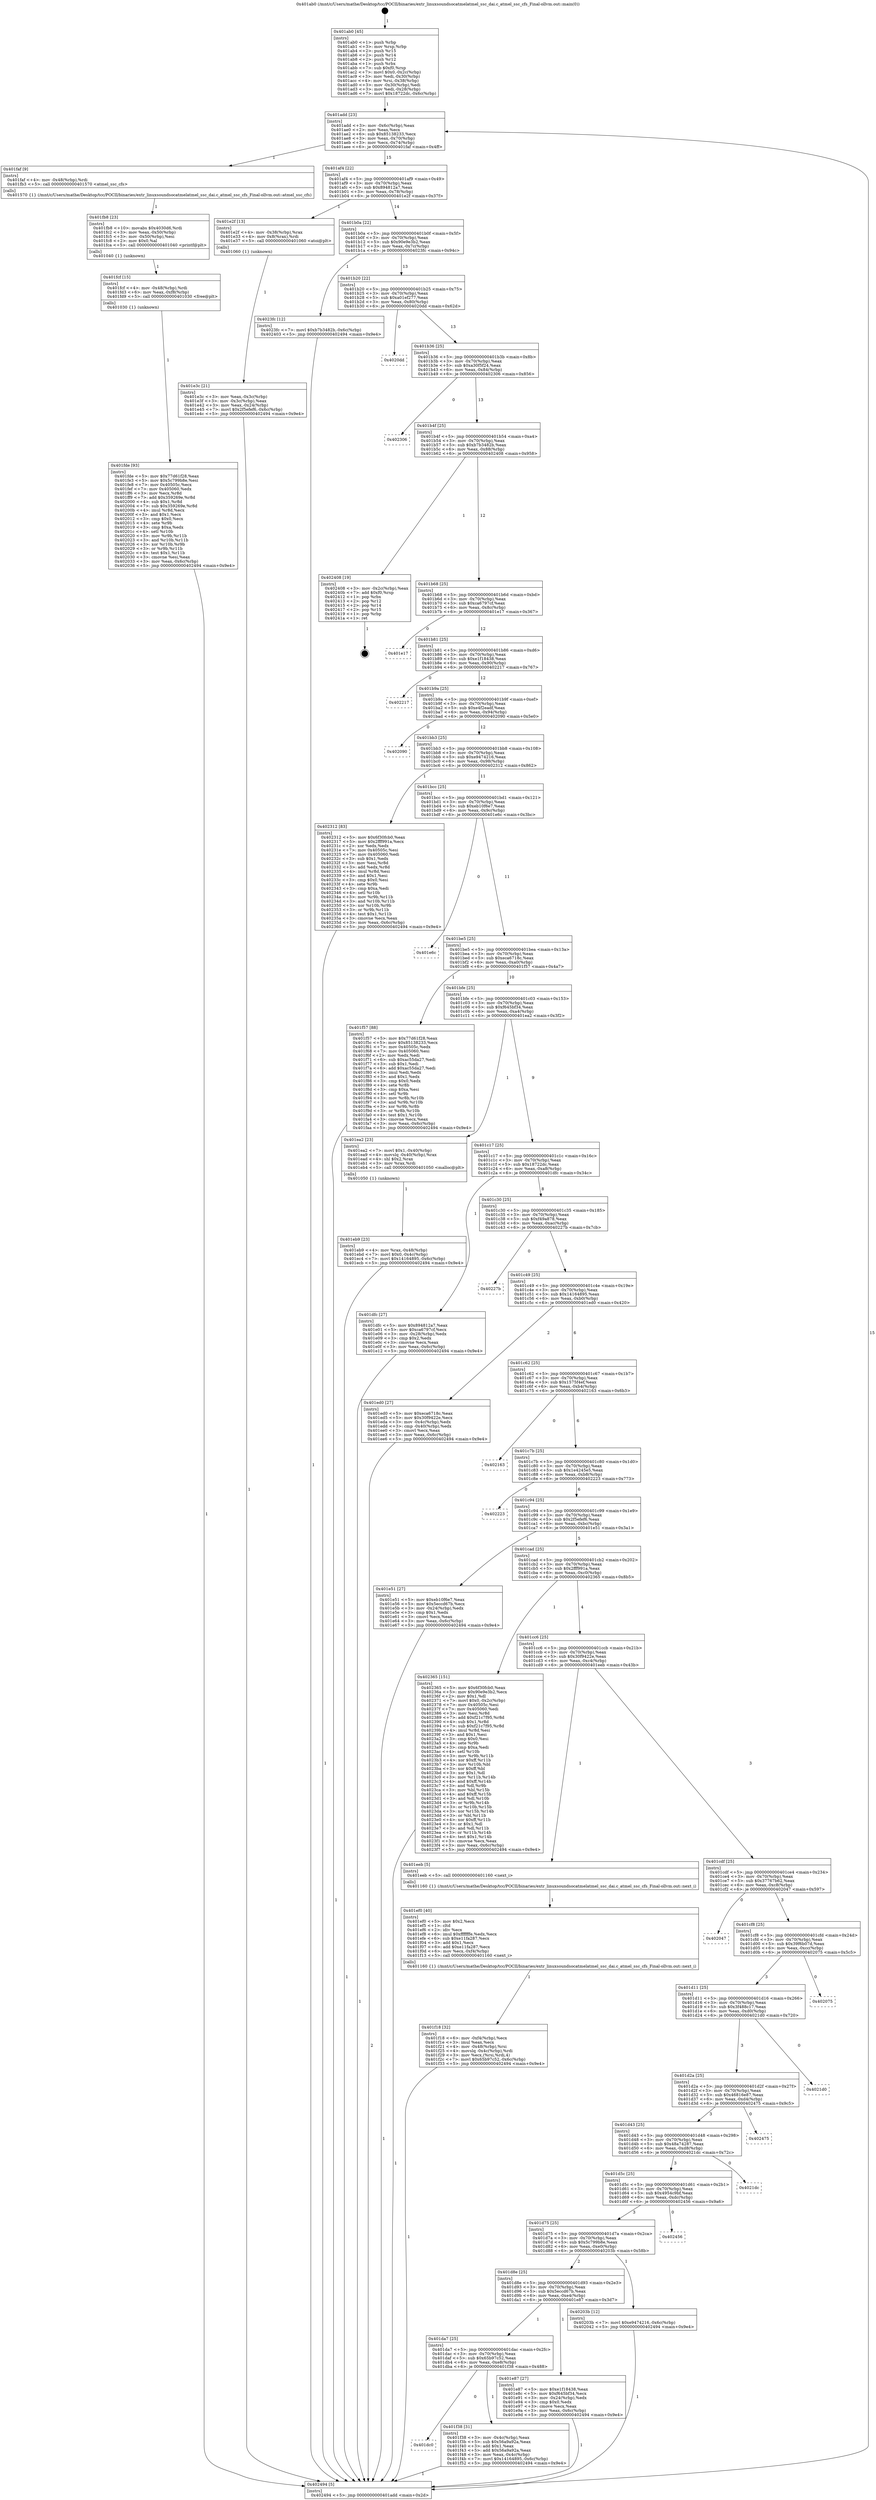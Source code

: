 digraph "0x401ab0" {
  label = "0x401ab0 (/mnt/c/Users/mathe/Desktop/tcc/POCII/binaries/extr_linuxsoundsocatmelatmel_ssc_dai.c_atmel_ssc_cfs_Final-ollvm.out::main(0))"
  labelloc = "t"
  node[shape=record]

  Entry [label="",width=0.3,height=0.3,shape=circle,fillcolor=black,style=filled]
  "0x401add" [label="{
     0x401add [23]\l
     | [instrs]\l
     &nbsp;&nbsp;0x401add \<+3\>: mov -0x6c(%rbp),%eax\l
     &nbsp;&nbsp;0x401ae0 \<+2\>: mov %eax,%ecx\l
     &nbsp;&nbsp;0x401ae2 \<+6\>: sub $0x85138233,%ecx\l
     &nbsp;&nbsp;0x401ae8 \<+3\>: mov %eax,-0x70(%rbp)\l
     &nbsp;&nbsp;0x401aeb \<+3\>: mov %ecx,-0x74(%rbp)\l
     &nbsp;&nbsp;0x401aee \<+6\>: je 0000000000401faf \<main+0x4ff\>\l
  }"]
  "0x401faf" [label="{
     0x401faf [9]\l
     | [instrs]\l
     &nbsp;&nbsp;0x401faf \<+4\>: mov -0x48(%rbp),%rdi\l
     &nbsp;&nbsp;0x401fb3 \<+5\>: call 0000000000401570 \<atmel_ssc_cfs\>\l
     | [calls]\l
     &nbsp;&nbsp;0x401570 \{1\} (/mnt/c/Users/mathe/Desktop/tcc/POCII/binaries/extr_linuxsoundsocatmelatmel_ssc_dai.c_atmel_ssc_cfs_Final-ollvm.out::atmel_ssc_cfs)\l
  }"]
  "0x401af4" [label="{
     0x401af4 [22]\l
     | [instrs]\l
     &nbsp;&nbsp;0x401af4 \<+5\>: jmp 0000000000401af9 \<main+0x49\>\l
     &nbsp;&nbsp;0x401af9 \<+3\>: mov -0x70(%rbp),%eax\l
     &nbsp;&nbsp;0x401afc \<+5\>: sub $0x894812a7,%eax\l
     &nbsp;&nbsp;0x401b01 \<+3\>: mov %eax,-0x78(%rbp)\l
     &nbsp;&nbsp;0x401b04 \<+6\>: je 0000000000401e2f \<main+0x37f\>\l
  }"]
  Exit [label="",width=0.3,height=0.3,shape=circle,fillcolor=black,style=filled,peripheries=2]
  "0x401e2f" [label="{
     0x401e2f [13]\l
     | [instrs]\l
     &nbsp;&nbsp;0x401e2f \<+4\>: mov -0x38(%rbp),%rax\l
     &nbsp;&nbsp;0x401e33 \<+4\>: mov 0x8(%rax),%rdi\l
     &nbsp;&nbsp;0x401e37 \<+5\>: call 0000000000401060 \<atoi@plt\>\l
     | [calls]\l
     &nbsp;&nbsp;0x401060 \{1\} (unknown)\l
  }"]
  "0x401b0a" [label="{
     0x401b0a [22]\l
     | [instrs]\l
     &nbsp;&nbsp;0x401b0a \<+5\>: jmp 0000000000401b0f \<main+0x5f\>\l
     &nbsp;&nbsp;0x401b0f \<+3\>: mov -0x70(%rbp),%eax\l
     &nbsp;&nbsp;0x401b12 \<+5\>: sub $0x90e9e3b2,%eax\l
     &nbsp;&nbsp;0x401b17 \<+3\>: mov %eax,-0x7c(%rbp)\l
     &nbsp;&nbsp;0x401b1a \<+6\>: je 00000000004023fc \<main+0x94c\>\l
  }"]
  "0x401fde" [label="{
     0x401fde [93]\l
     | [instrs]\l
     &nbsp;&nbsp;0x401fde \<+5\>: mov $0x77d61f28,%eax\l
     &nbsp;&nbsp;0x401fe3 \<+5\>: mov $0x5c799b8e,%esi\l
     &nbsp;&nbsp;0x401fe8 \<+7\>: mov 0x40505c,%ecx\l
     &nbsp;&nbsp;0x401fef \<+7\>: mov 0x405060,%edx\l
     &nbsp;&nbsp;0x401ff6 \<+3\>: mov %ecx,%r8d\l
     &nbsp;&nbsp;0x401ff9 \<+7\>: add $0x359269e,%r8d\l
     &nbsp;&nbsp;0x402000 \<+4\>: sub $0x1,%r8d\l
     &nbsp;&nbsp;0x402004 \<+7\>: sub $0x359269e,%r8d\l
     &nbsp;&nbsp;0x40200b \<+4\>: imul %r8d,%ecx\l
     &nbsp;&nbsp;0x40200f \<+3\>: and $0x1,%ecx\l
     &nbsp;&nbsp;0x402012 \<+3\>: cmp $0x0,%ecx\l
     &nbsp;&nbsp;0x402015 \<+4\>: sete %r9b\l
     &nbsp;&nbsp;0x402019 \<+3\>: cmp $0xa,%edx\l
     &nbsp;&nbsp;0x40201c \<+4\>: setl %r10b\l
     &nbsp;&nbsp;0x402020 \<+3\>: mov %r9b,%r11b\l
     &nbsp;&nbsp;0x402023 \<+3\>: and %r10b,%r11b\l
     &nbsp;&nbsp;0x402026 \<+3\>: xor %r10b,%r9b\l
     &nbsp;&nbsp;0x402029 \<+3\>: or %r9b,%r11b\l
     &nbsp;&nbsp;0x40202c \<+4\>: test $0x1,%r11b\l
     &nbsp;&nbsp;0x402030 \<+3\>: cmovne %esi,%eax\l
     &nbsp;&nbsp;0x402033 \<+3\>: mov %eax,-0x6c(%rbp)\l
     &nbsp;&nbsp;0x402036 \<+5\>: jmp 0000000000402494 \<main+0x9e4\>\l
  }"]
  "0x4023fc" [label="{
     0x4023fc [12]\l
     | [instrs]\l
     &nbsp;&nbsp;0x4023fc \<+7\>: movl $0xb7b3482b,-0x6c(%rbp)\l
     &nbsp;&nbsp;0x402403 \<+5\>: jmp 0000000000402494 \<main+0x9e4\>\l
  }"]
  "0x401b20" [label="{
     0x401b20 [22]\l
     | [instrs]\l
     &nbsp;&nbsp;0x401b20 \<+5\>: jmp 0000000000401b25 \<main+0x75\>\l
     &nbsp;&nbsp;0x401b25 \<+3\>: mov -0x70(%rbp),%eax\l
     &nbsp;&nbsp;0x401b28 \<+5\>: sub $0xa01ef277,%eax\l
     &nbsp;&nbsp;0x401b2d \<+3\>: mov %eax,-0x80(%rbp)\l
     &nbsp;&nbsp;0x401b30 \<+6\>: je 00000000004020dd \<main+0x62d\>\l
  }"]
  "0x401fcf" [label="{
     0x401fcf [15]\l
     | [instrs]\l
     &nbsp;&nbsp;0x401fcf \<+4\>: mov -0x48(%rbp),%rdi\l
     &nbsp;&nbsp;0x401fd3 \<+6\>: mov %eax,-0xf8(%rbp)\l
     &nbsp;&nbsp;0x401fd9 \<+5\>: call 0000000000401030 \<free@plt\>\l
     | [calls]\l
     &nbsp;&nbsp;0x401030 \{1\} (unknown)\l
  }"]
  "0x4020dd" [label="{
     0x4020dd\l
  }", style=dashed]
  "0x401b36" [label="{
     0x401b36 [25]\l
     | [instrs]\l
     &nbsp;&nbsp;0x401b36 \<+5\>: jmp 0000000000401b3b \<main+0x8b\>\l
     &nbsp;&nbsp;0x401b3b \<+3\>: mov -0x70(%rbp),%eax\l
     &nbsp;&nbsp;0x401b3e \<+5\>: sub $0xa30f5f24,%eax\l
     &nbsp;&nbsp;0x401b43 \<+6\>: mov %eax,-0x84(%rbp)\l
     &nbsp;&nbsp;0x401b49 \<+6\>: je 0000000000402306 \<main+0x856\>\l
  }"]
  "0x401fb8" [label="{
     0x401fb8 [23]\l
     | [instrs]\l
     &nbsp;&nbsp;0x401fb8 \<+10\>: movabs $0x4030d6,%rdi\l
     &nbsp;&nbsp;0x401fc2 \<+3\>: mov %eax,-0x50(%rbp)\l
     &nbsp;&nbsp;0x401fc5 \<+3\>: mov -0x50(%rbp),%esi\l
     &nbsp;&nbsp;0x401fc8 \<+2\>: mov $0x0,%al\l
     &nbsp;&nbsp;0x401fca \<+5\>: call 0000000000401040 \<printf@plt\>\l
     | [calls]\l
     &nbsp;&nbsp;0x401040 \{1\} (unknown)\l
  }"]
  "0x402306" [label="{
     0x402306\l
  }", style=dashed]
  "0x401b4f" [label="{
     0x401b4f [25]\l
     | [instrs]\l
     &nbsp;&nbsp;0x401b4f \<+5\>: jmp 0000000000401b54 \<main+0xa4\>\l
     &nbsp;&nbsp;0x401b54 \<+3\>: mov -0x70(%rbp),%eax\l
     &nbsp;&nbsp;0x401b57 \<+5\>: sub $0xb7b3482b,%eax\l
     &nbsp;&nbsp;0x401b5c \<+6\>: mov %eax,-0x88(%rbp)\l
     &nbsp;&nbsp;0x401b62 \<+6\>: je 0000000000402408 \<main+0x958\>\l
  }"]
  "0x401dc0" [label="{
     0x401dc0\l
  }", style=dashed]
  "0x402408" [label="{
     0x402408 [19]\l
     | [instrs]\l
     &nbsp;&nbsp;0x402408 \<+3\>: mov -0x2c(%rbp),%eax\l
     &nbsp;&nbsp;0x40240b \<+7\>: add $0xf0,%rsp\l
     &nbsp;&nbsp;0x402412 \<+1\>: pop %rbx\l
     &nbsp;&nbsp;0x402413 \<+2\>: pop %r12\l
     &nbsp;&nbsp;0x402415 \<+2\>: pop %r14\l
     &nbsp;&nbsp;0x402417 \<+2\>: pop %r15\l
     &nbsp;&nbsp;0x402419 \<+1\>: pop %rbp\l
     &nbsp;&nbsp;0x40241a \<+1\>: ret\l
  }"]
  "0x401b68" [label="{
     0x401b68 [25]\l
     | [instrs]\l
     &nbsp;&nbsp;0x401b68 \<+5\>: jmp 0000000000401b6d \<main+0xbd\>\l
     &nbsp;&nbsp;0x401b6d \<+3\>: mov -0x70(%rbp),%eax\l
     &nbsp;&nbsp;0x401b70 \<+5\>: sub $0xca6797cf,%eax\l
     &nbsp;&nbsp;0x401b75 \<+6\>: mov %eax,-0x8c(%rbp)\l
     &nbsp;&nbsp;0x401b7b \<+6\>: je 0000000000401e17 \<main+0x367\>\l
  }"]
  "0x401f38" [label="{
     0x401f38 [31]\l
     | [instrs]\l
     &nbsp;&nbsp;0x401f38 \<+3\>: mov -0x4c(%rbp),%eax\l
     &nbsp;&nbsp;0x401f3b \<+5\>: sub $0x56a9a92a,%eax\l
     &nbsp;&nbsp;0x401f40 \<+3\>: add $0x1,%eax\l
     &nbsp;&nbsp;0x401f43 \<+5\>: add $0x56a9a92a,%eax\l
     &nbsp;&nbsp;0x401f48 \<+3\>: mov %eax,-0x4c(%rbp)\l
     &nbsp;&nbsp;0x401f4b \<+7\>: movl $0x14164895,-0x6c(%rbp)\l
     &nbsp;&nbsp;0x401f52 \<+5\>: jmp 0000000000402494 \<main+0x9e4\>\l
  }"]
  "0x401e17" [label="{
     0x401e17\l
  }", style=dashed]
  "0x401b81" [label="{
     0x401b81 [25]\l
     | [instrs]\l
     &nbsp;&nbsp;0x401b81 \<+5\>: jmp 0000000000401b86 \<main+0xd6\>\l
     &nbsp;&nbsp;0x401b86 \<+3\>: mov -0x70(%rbp),%eax\l
     &nbsp;&nbsp;0x401b89 \<+5\>: sub $0xe1f18438,%eax\l
     &nbsp;&nbsp;0x401b8e \<+6\>: mov %eax,-0x90(%rbp)\l
     &nbsp;&nbsp;0x401b94 \<+6\>: je 0000000000402217 \<main+0x767\>\l
  }"]
  "0x401f18" [label="{
     0x401f18 [32]\l
     | [instrs]\l
     &nbsp;&nbsp;0x401f18 \<+6\>: mov -0xf4(%rbp),%ecx\l
     &nbsp;&nbsp;0x401f1e \<+3\>: imul %eax,%ecx\l
     &nbsp;&nbsp;0x401f21 \<+4\>: mov -0x48(%rbp),%rsi\l
     &nbsp;&nbsp;0x401f25 \<+4\>: movslq -0x4c(%rbp),%rdi\l
     &nbsp;&nbsp;0x401f29 \<+3\>: mov %ecx,(%rsi,%rdi,4)\l
     &nbsp;&nbsp;0x401f2c \<+7\>: movl $0x65b97c52,-0x6c(%rbp)\l
     &nbsp;&nbsp;0x401f33 \<+5\>: jmp 0000000000402494 \<main+0x9e4\>\l
  }"]
  "0x402217" [label="{
     0x402217\l
  }", style=dashed]
  "0x401b9a" [label="{
     0x401b9a [25]\l
     | [instrs]\l
     &nbsp;&nbsp;0x401b9a \<+5\>: jmp 0000000000401b9f \<main+0xef\>\l
     &nbsp;&nbsp;0x401b9f \<+3\>: mov -0x70(%rbp),%eax\l
     &nbsp;&nbsp;0x401ba2 \<+5\>: sub $0xe4f2eadf,%eax\l
     &nbsp;&nbsp;0x401ba7 \<+6\>: mov %eax,-0x94(%rbp)\l
     &nbsp;&nbsp;0x401bad \<+6\>: je 0000000000402090 \<main+0x5e0\>\l
  }"]
  "0x401ef0" [label="{
     0x401ef0 [40]\l
     | [instrs]\l
     &nbsp;&nbsp;0x401ef0 \<+5\>: mov $0x2,%ecx\l
     &nbsp;&nbsp;0x401ef5 \<+1\>: cltd\l
     &nbsp;&nbsp;0x401ef6 \<+2\>: idiv %ecx\l
     &nbsp;&nbsp;0x401ef8 \<+6\>: imul $0xfffffffe,%edx,%ecx\l
     &nbsp;&nbsp;0x401efe \<+6\>: sub $0xe11fa287,%ecx\l
     &nbsp;&nbsp;0x401f04 \<+3\>: add $0x1,%ecx\l
     &nbsp;&nbsp;0x401f07 \<+6\>: add $0xe11fa287,%ecx\l
     &nbsp;&nbsp;0x401f0d \<+6\>: mov %ecx,-0xf4(%rbp)\l
     &nbsp;&nbsp;0x401f13 \<+5\>: call 0000000000401160 \<next_i\>\l
     | [calls]\l
     &nbsp;&nbsp;0x401160 \{1\} (/mnt/c/Users/mathe/Desktop/tcc/POCII/binaries/extr_linuxsoundsocatmelatmel_ssc_dai.c_atmel_ssc_cfs_Final-ollvm.out::next_i)\l
  }"]
  "0x402090" [label="{
     0x402090\l
  }", style=dashed]
  "0x401bb3" [label="{
     0x401bb3 [25]\l
     | [instrs]\l
     &nbsp;&nbsp;0x401bb3 \<+5\>: jmp 0000000000401bb8 \<main+0x108\>\l
     &nbsp;&nbsp;0x401bb8 \<+3\>: mov -0x70(%rbp),%eax\l
     &nbsp;&nbsp;0x401bbb \<+5\>: sub $0xe9474216,%eax\l
     &nbsp;&nbsp;0x401bc0 \<+6\>: mov %eax,-0x98(%rbp)\l
     &nbsp;&nbsp;0x401bc6 \<+6\>: je 0000000000402312 \<main+0x862\>\l
  }"]
  "0x401eb9" [label="{
     0x401eb9 [23]\l
     | [instrs]\l
     &nbsp;&nbsp;0x401eb9 \<+4\>: mov %rax,-0x48(%rbp)\l
     &nbsp;&nbsp;0x401ebd \<+7\>: movl $0x0,-0x4c(%rbp)\l
     &nbsp;&nbsp;0x401ec4 \<+7\>: movl $0x14164895,-0x6c(%rbp)\l
     &nbsp;&nbsp;0x401ecb \<+5\>: jmp 0000000000402494 \<main+0x9e4\>\l
  }"]
  "0x402312" [label="{
     0x402312 [83]\l
     | [instrs]\l
     &nbsp;&nbsp;0x402312 \<+5\>: mov $0x6f30fcb0,%eax\l
     &nbsp;&nbsp;0x402317 \<+5\>: mov $0x2fff991a,%ecx\l
     &nbsp;&nbsp;0x40231c \<+2\>: xor %edx,%edx\l
     &nbsp;&nbsp;0x40231e \<+7\>: mov 0x40505c,%esi\l
     &nbsp;&nbsp;0x402325 \<+7\>: mov 0x405060,%edi\l
     &nbsp;&nbsp;0x40232c \<+3\>: sub $0x1,%edx\l
     &nbsp;&nbsp;0x40232f \<+3\>: mov %esi,%r8d\l
     &nbsp;&nbsp;0x402332 \<+3\>: add %edx,%r8d\l
     &nbsp;&nbsp;0x402335 \<+4\>: imul %r8d,%esi\l
     &nbsp;&nbsp;0x402339 \<+3\>: and $0x1,%esi\l
     &nbsp;&nbsp;0x40233c \<+3\>: cmp $0x0,%esi\l
     &nbsp;&nbsp;0x40233f \<+4\>: sete %r9b\l
     &nbsp;&nbsp;0x402343 \<+3\>: cmp $0xa,%edi\l
     &nbsp;&nbsp;0x402346 \<+4\>: setl %r10b\l
     &nbsp;&nbsp;0x40234a \<+3\>: mov %r9b,%r11b\l
     &nbsp;&nbsp;0x40234d \<+3\>: and %r10b,%r11b\l
     &nbsp;&nbsp;0x402350 \<+3\>: xor %r10b,%r9b\l
     &nbsp;&nbsp;0x402353 \<+3\>: or %r9b,%r11b\l
     &nbsp;&nbsp;0x402356 \<+4\>: test $0x1,%r11b\l
     &nbsp;&nbsp;0x40235a \<+3\>: cmovne %ecx,%eax\l
     &nbsp;&nbsp;0x40235d \<+3\>: mov %eax,-0x6c(%rbp)\l
     &nbsp;&nbsp;0x402360 \<+5\>: jmp 0000000000402494 \<main+0x9e4\>\l
  }"]
  "0x401bcc" [label="{
     0x401bcc [25]\l
     | [instrs]\l
     &nbsp;&nbsp;0x401bcc \<+5\>: jmp 0000000000401bd1 \<main+0x121\>\l
     &nbsp;&nbsp;0x401bd1 \<+3\>: mov -0x70(%rbp),%eax\l
     &nbsp;&nbsp;0x401bd4 \<+5\>: sub $0xeb10f6e7,%eax\l
     &nbsp;&nbsp;0x401bd9 \<+6\>: mov %eax,-0x9c(%rbp)\l
     &nbsp;&nbsp;0x401bdf \<+6\>: je 0000000000401e6c \<main+0x3bc\>\l
  }"]
  "0x401da7" [label="{
     0x401da7 [25]\l
     | [instrs]\l
     &nbsp;&nbsp;0x401da7 \<+5\>: jmp 0000000000401dac \<main+0x2fc\>\l
     &nbsp;&nbsp;0x401dac \<+3\>: mov -0x70(%rbp),%eax\l
     &nbsp;&nbsp;0x401daf \<+5\>: sub $0x65b97c52,%eax\l
     &nbsp;&nbsp;0x401db4 \<+6\>: mov %eax,-0xe8(%rbp)\l
     &nbsp;&nbsp;0x401dba \<+6\>: je 0000000000401f38 \<main+0x488\>\l
  }"]
  "0x401e6c" [label="{
     0x401e6c\l
  }", style=dashed]
  "0x401be5" [label="{
     0x401be5 [25]\l
     | [instrs]\l
     &nbsp;&nbsp;0x401be5 \<+5\>: jmp 0000000000401bea \<main+0x13a\>\l
     &nbsp;&nbsp;0x401bea \<+3\>: mov -0x70(%rbp),%eax\l
     &nbsp;&nbsp;0x401bed \<+5\>: sub $0xeca6718c,%eax\l
     &nbsp;&nbsp;0x401bf2 \<+6\>: mov %eax,-0xa0(%rbp)\l
     &nbsp;&nbsp;0x401bf8 \<+6\>: je 0000000000401f57 \<main+0x4a7\>\l
  }"]
  "0x401e87" [label="{
     0x401e87 [27]\l
     | [instrs]\l
     &nbsp;&nbsp;0x401e87 \<+5\>: mov $0xe1f18438,%eax\l
     &nbsp;&nbsp;0x401e8c \<+5\>: mov $0xf645bf34,%ecx\l
     &nbsp;&nbsp;0x401e91 \<+3\>: mov -0x24(%rbp),%edx\l
     &nbsp;&nbsp;0x401e94 \<+3\>: cmp $0x0,%edx\l
     &nbsp;&nbsp;0x401e97 \<+3\>: cmove %ecx,%eax\l
     &nbsp;&nbsp;0x401e9a \<+3\>: mov %eax,-0x6c(%rbp)\l
     &nbsp;&nbsp;0x401e9d \<+5\>: jmp 0000000000402494 \<main+0x9e4\>\l
  }"]
  "0x401f57" [label="{
     0x401f57 [88]\l
     | [instrs]\l
     &nbsp;&nbsp;0x401f57 \<+5\>: mov $0x77d61f28,%eax\l
     &nbsp;&nbsp;0x401f5c \<+5\>: mov $0x85138233,%ecx\l
     &nbsp;&nbsp;0x401f61 \<+7\>: mov 0x40505c,%edx\l
     &nbsp;&nbsp;0x401f68 \<+7\>: mov 0x405060,%esi\l
     &nbsp;&nbsp;0x401f6f \<+2\>: mov %edx,%edi\l
     &nbsp;&nbsp;0x401f71 \<+6\>: sub $0xac55da27,%edi\l
     &nbsp;&nbsp;0x401f77 \<+3\>: sub $0x1,%edi\l
     &nbsp;&nbsp;0x401f7a \<+6\>: add $0xac55da27,%edi\l
     &nbsp;&nbsp;0x401f80 \<+3\>: imul %edi,%edx\l
     &nbsp;&nbsp;0x401f83 \<+3\>: and $0x1,%edx\l
     &nbsp;&nbsp;0x401f86 \<+3\>: cmp $0x0,%edx\l
     &nbsp;&nbsp;0x401f89 \<+4\>: sete %r8b\l
     &nbsp;&nbsp;0x401f8d \<+3\>: cmp $0xa,%esi\l
     &nbsp;&nbsp;0x401f90 \<+4\>: setl %r9b\l
     &nbsp;&nbsp;0x401f94 \<+3\>: mov %r8b,%r10b\l
     &nbsp;&nbsp;0x401f97 \<+3\>: and %r9b,%r10b\l
     &nbsp;&nbsp;0x401f9a \<+3\>: xor %r9b,%r8b\l
     &nbsp;&nbsp;0x401f9d \<+3\>: or %r8b,%r10b\l
     &nbsp;&nbsp;0x401fa0 \<+4\>: test $0x1,%r10b\l
     &nbsp;&nbsp;0x401fa4 \<+3\>: cmovne %ecx,%eax\l
     &nbsp;&nbsp;0x401fa7 \<+3\>: mov %eax,-0x6c(%rbp)\l
     &nbsp;&nbsp;0x401faa \<+5\>: jmp 0000000000402494 \<main+0x9e4\>\l
  }"]
  "0x401bfe" [label="{
     0x401bfe [25]\l
     | [instrs]\l
     &nbsp;&nbsp;0x401bfe \<+5\>: jmp 0000000000401c03 \<main+0x153\>\l
     &nbsp;&nbsp;0x401c03 \<+3\>: mov -0x70(%rbp),%eax\l
     &nbsp;&nbsp;0x401c06 \<+5\>: sub $0xf645bf34,%eax\l
     &nbsp;&nbsp;0x401c0b \<+6\>: mov %eax,-0xa4(%rbp)\l
     &nbsp;&nbsp;0x401c11 \<+6\>: je 0000000000401ea2 \<main+0x3f2\>\l
  }"]
  "0x401d8e" [label="{
     0x401d8e [25]\l
     | [instrs]\l
     &nbsp;&nbsp;0x401d8e \<+5\>: jmp 0000000000401d93 \<main+0x2e3\>\l
     &nbsp;&nbsp;0x401d93 \<+3\>: mov -0x70(%rbp),%eax\l
     &nbsp;&nbsp;0x401d96 \<+5\>: sub $0x5eccd67b,%eax\l
     &nbsp;&nbsp;0x401d9b \<+6\>: mov %eax,-0xe4(%rbp)\l
     &nbsp;&nbsp;0x401da1 \<+6\>: je 0000000000401e87 \<main+0x3d7\>\l
  }"]
  "0x401ea2" [label="{
     0x401ea2 [23]\l
     | [instrs]\l
     &nbsp;&nbsp;0x401ea2 \<+7\>: movl $0x1,-0x40(%rbp)\l
     &nbsp;&nbsp;0x401ea9 \<+4\>: movslq -0x40(%rbp),%rax\l
     &nbsp;&nbsp;0x401ead \<+4\>: shl $0x2,%rax\l
     &nbsp;&nbsp;0x401eb1 \<+3\>: mov %rax,%rdi\l
     &nbsp;&nbsp;0x401eb4 \<+5\>: call 0000000000401050 \<malloc@plt\>\l
     | [calls]\l
     &nbsp;&nbsp;0x401050 \{1\} (unknown)\l
  }"]
  "0x401c17" [label="{
     0x401c17 [25]\l
     | [instrs]\l
     &nbsp;&nbsp;0x401c17 \<+5\>: jmp 0000000000401c1c \<main+0x16c\>\l
     &nbsp;&nbsp;0x401c1c \<+3\>: mov -0x70(%rbp),%eax\l
     &nbsp;&nbsp;0x401c1f \<+5\>: sub $0x18722dc,%eax\l
     &nbsp;&nbsp;0x401c24 \<+6\>: mov %eax,-0xa8(%rbp)\l
     &nbsp;&nbsp;0x401c2a \<+6\>: je 0000000000401dfc \<main+0x34c\>\l
  }"]
  "0x40203b" [label="{
     0x40203b [12]\l
     | [instrs]\l
     &nbsp;&nbsp;0x40203b \<+7\>: movl $0xe9474216,-0x6c(%rbp)\l
     &nbsp;&nbsp;0x402042 \<+5\>: jmp 0000000000402494 \<main+0x9e4\>\l
  }"]
  "0x401dfc" [label="{
     0x401dfc [27]\l
     | [instrs]\l
     &nbsp;&nbsp;0x401dfc \<+5\>: mov $0x894812a7,%eax\l
     &nbsp;&nbsp;0x401e01 \<+5\>: mov $0xca6797cf,%ecx\l
     &nbsp;&nbsp;0x401e06 \<+3\>: mov -0x28(%rbp),%edx\l
     &nbsp;&nbsp;0x401e09 \<+3\>: cmp $0x2,%edx\l
     &nbsp;&nbsp;0x401e0c \<+3\>: cmovne %ecx,%eax\l
     &nbsp;&nbsp;0x401e0f \<+3\>: mov %eax,-0x6c(%rbp)\l
     &nbsp;&nbsp;0x401e12 \<+5\>: jmp 0000000000402494 \<main+0x9e4\>\l
  }"]
  "0x401c30" [label="{
     0x401c30 [25]\l
     | [instrs]\l
     &nbsp;&nbsp;0x401c30 \<+5\>: jmp 0000000000401c35 \<main+0x185\>\l
     &nbsp;&nbsp;0x401c35 \<+3\>: mov -0x70(%rbp),%eax\l
     &nbsp;&nbsp;0x401c38 \<+5\>: sub $0xf49a878,%eax\l
     &nbsp;&nbsp;0x401c3d \<+6\>: mov %eax,-0xac(%rbp)\l
     &nbsp;&nbsp;0x401c43 \<+6\>: je 000000000040227b \<main+0x7cb\>\l
  }"]
  "0x402494" [label="{
     0x402494 [5]\l
     | [instrs]\l
     &nbsp;&nbsp;0x402494 \<+5\>: jmp 0000000000401add \<main+0x2d\>\l
  }"]
  "0x401ab0" [label="{
     0x401ab0 [45]\l
     | [instrs]\l
     &nbsp;&nbsp;0x401ab0 \<+1\>: push %rbp\l
     &nbsp;&nbsp;0x401ab1 \<+3\>: mov %rsp,%rbp\l
     &nbsp;&nbsp;0x401ab4 \<+2\>: push %r15\l
     &nbsp;&nbsp;0x401ab6 \<+2\>: push %r14\l
     &nbsp;&nbsp;0x401ab8 \<+2\>: push %r12\l
     &nbsp;&nbsp;0x401aba \<+1\>: push %rbx\l
     &nbsp;&nbsp;0x401abb \<+7\>: sub $0xf0,%rsp\l
     &nbsp;&nbsp;0x401ac2 \<+7\>: movl $0x0,-0x2c(%rbp)\l
     &nbsp;&nbsp;0x401ac9 \<+3\>: mov %edi,-0x30(%rbp)\l
     &nbsp;&nbsp;0x401acc \<+4\>: mov %rsi,-0x38(%rbp)\l
     &nbsp;&nbsp;0x401ad0 \<+3\>: mov -0x30(%rbp),%edi\l
     &nbsp;&nbsp;0x401ad3 \<+3\>: mov %edi,-0x28(%rbp)\l
     &nbsp;&nbsp;0x401ad6 \<+7\>: movl $0x18722dc,-0x6c(%rbp)\l
  }"]
  "0x401e3c" [label="{
     0x401e3c [21]\l
     | [instrs]\l
     &nbsp;&nbsp;0x401e3c \<+3\>: mov %eax,-0x3c(%rbp)\l
     &nbsp;&nbsp;0x401e3f \<+3\>: mov -0x3c(%rbp),%eax\l
     &nbsp;&nbsp;0x401e42 \<+3\>: mov %eax,-0x24(%rbp)\l
     &nbsp;&nbsp;0x401e45 \<+7\>: movl $0x2f5efef6,-0x6c(%rbp)\l
     &nbsp;&nbsp;0x401e4c \<+5\>: jmp 0000000000402494 \<main+0x9e4\>\l
  }"]
  "0x401d75" [label="{
     0x401d75 [25]\l
     | [instrs]\l
     &nbsp;&nbsp;0x401d75 \<+5\>: jmp 0000000000401d7a \<main+0x2ca\>\l
     &nbsp;&nbsp;0x401d7a \<+3\>: mov -0x70(%rbp),%eax\l
     &nbsp;&nbsp;0x401d7d \<+5\>: sub $0x5c799b8e,%eax\l
     &nbsp;&nbsp;0x401d82 \<+6\>: mov %eax,-0xe0(%rbp)\l
     &nbsp;&nbsp;0x401d88 \<+6\>: je 000000000040203b \<main+0x58b\>\l
  }"]
  "0x40227b" [label="{
     0x40227b\l
  }", style=dashed]
  "0x401c49" [label="{
     0x401c49 [25]\l
     | [instrs]\l
     &nbsp;&nbsp;0x401c49 \<+5\>: jmp 0000000000401c4e \<main+0x19e\>\l
     &nbsp;&nbsp;0x401c4e \<+3\>: mov -0x70(%rbp),%eax\l
     &nbsp;&nbsp;0x401c51 \<+5\>: sub $0x14164895,%eax\l
     &nbsp;&nbsp;0x401c56 \<+6\>: mov %eax,-0xb0(%rbp)\l
     &nbsp;&nbsp;0x401c5c \<+6\>: je 0000000000401ed0 \<main+0x420\>\l
  }"]
  "0x402456" [label="{
     0x402456\l
  }", style=dashed]
  "0x401ed0" [label="{
     0x401ed0 [27]\l
     | [instrs]\l
     &nbsp;&nbsp;0x401ed0 \<+5\>: mov $0xeca6718c,%eax\l
     &nbsp;&nbsp;0x401ed5 \<+5\>: mov $0x30f9422e,%ecx\l
     &nbsp;&nbsp;0x401eda \<+3\>: mov -0x4c(%rbp),%edx\l
     &nbsp;&nbsp;0x401edd \<+3\>: cmp -0x40(%rbp),%edx\l
     &nbsp;&nbsp;0x401ee0 \<+3\>: cmovl %ecx,%eax\l
     &nbsp;&nbsp;0x401ee3 \<+3\>: mov %eax,-0x6c(%rbp)\l
     &nbsp;&nbsp;0x401ee6 \<+5\>: jmp 0000000000402494 \<main+0x9e4\>\l
  }"]
  "0x401c62" [label="{
     0x401c62 [25]\l
     | [instrs]\l
     &nbsp;&nbsp;0x401c62 \<+5\>: jmp 0000000000401c67 \<main+0x1b7\>\l
     &nbsp;&nbsp;0x401c67 \<+3\>: mov -0x70(%rbp),%eax\l
     &nbsp;&nbsp;0x401c6a \<+5\>: sub $0x1575f4ef,%eax\l
     &nbsp;&nbsp;0x401c6f \<+6\>: mov %eax,-0xb4(%rbp)\l
     &nbsp;&nbsp;0x401c75 \<+6\>: je 0000000000402163 \<main+0x6b3\>\l
  }"]
  "0x401d5c" [label="{
     0x401d5c [25]\l
     | [instrs]\l
     &nbsp;&nbsp;0x401d5c \<+5\>: jmp 0000000000401d61 \<main+0x2b1\>\l
     &nbsp;&nbsp;0x401d61 \<+3\>: mov -0x70(%rbp),%eax\l
     &nbsp;&nbsp;0x401d64 \<+5\>: sub $0x4954c9bf,%eax\l
     &nbsp;&nbsp;0x401d69 \<+6\>: mov %eax,-0xdc(%rbp)\l
     &nbsp;&nbsp;0x401d6f \<+6\>: je 0000000000402456 \<main+0x9a6\>\l
  }"]
  "0x402163" [label="{
     0x402163\l
  }", style=dashed]
  "0x401c7b" [label="{
     0x401c7b [25]\l
     | [instrs]\l
     &nbsp;&nbsp;0x401c7b \<+5\>: jmp 0000000000401c80 \<main+0x1d0\>\l
     &nbsp;&nbsp;0x401c80 \<+3\>: mov -0x70(%rbp),%eax\l
     &nbsp;&nbsp;0x401c83 \<+5\>: sub $0x1e4245e5,%eax\l
     &nbsp;&nbsp;0x401c88 \<+6\>: mov %eax,-0xb8(%rbp)\l
     &nbsp;&nbsp;0x401c8e \<+6\>: je 0000000000402223 \<main+0x773\>\l
  }"]
  "0x4021dc" [label="{
     0x4021dc\l
  }", style=dashed]
  "0x402223" [label="{
     0x402223\l
  }", style=dashed]
  "0x401c94" [label="{
     0x401c94 [25]\l
     | [instrs]\l
     &nbsp;&nbsp;0x401c94 \<+5\>: jmp 0000000000401c99 \<main+0x1e9\>\l
     &nbsp;&nbsp;0x401c99 \<+3\>: mov -0x70(%rbp),%eax\l
     &nbsp;&nbsp;0x401c9c \<+5\>: sub $0x2f5efef6,%eax\l
     &nbsp;&nbsp;0x401ca1 \<+6\>: mov %eax,-0xbc(%rbp)\l
     &nbsp;&nbsp;0x401ca7 \<+6\>: je 0000000000401e51 \<main+0x3a1\>\l
  }"]
  "0x401d43" [label="{
     0x401d43 [25]\l
     | [instrs]\l
     &nbsp;&nbsp;0x401d43 \<+5\>: jmp 0000000000401d48 \<main+0x298\>\l
     &nbsp;&nbsp;0x401d48 \<+3\>: mov -0x70(%rbp),%eax\l
     &nbsp;&nbsp;0x401d4b \<+5\>: sub $0x48a74287,%eax\l
     &nbsp;&nbsp;0x401d50 \<+6\>: mov %eax,-0xd8(%rbp)\l
     &nbsp;&nbsp;0x401d56 \<+6\>: je 00000000004021dc \<main+0x72c\>\l
  }"]
  "0x401e51" [label="{
     0x401e51 [27]\l
     | [instrs]\l
     &nbsp;&nbsp;0x401e51 \<+5\>: mov $0xeb10f6e7,%eax\l
     &nbsp;&nbsp;0x401e56 \<+5\>: mov $0x5eccd67b,%ecx\l
     &nbsp;&nbsp;0x401e5b \<+3\>: mov -0x24(%rbp),%edx\l
     &nbsp;&nbsp;0x401e5e \<+3\>: cmp $0x1,%edx\l
     &nbsp;&nbsp;0x401e61 \<+3\>: cmovl %ecx,%eax\l
     &nbsp;&nbsp;0x401e64 \<+3\>: mov %eax,-0x6c(%rbp)\l
     &nbsp;&nbsp;0x401e67 \<+5\>: jmp 0000000000402494 \<main+0x9e4\>\l
  }"]
  "0x401cad" [label="{
     0x401cad [25]\l
     | [instrs]\l
     &nbsp;&nbsp;0x401cad \<+5\>: jmp 0000000000401cb2 \<main+0x202\>\l
     &nbsp;&nbsp;0x401cb2 \<+3\>: mov -0x70(%rbp),%eax\l
     &nbsp;&nbsp;0x401cb5 \<+5\>: sub $0x2fff991a,%eax\l
     &nbsp;&nbsp;0x401cba \<+6\>: mov %eax,-0xc0(%rbp)\l
     &nbsp;&nbsp;0x401cc0 \<+6\>: je 0000000000402365 \<main+0x8b5\>\l
  }"]
  "0x402475" [label="{
     0x402475\l
  }", style=dashed]
  "0x402365" [label="{
     0x402365 [151]\l
     | [instrs]\l
     &nbsp;&nbsp;0x402365 \<+5\>: mov $0x6f30fcb0,%eax\l
     &nbsp;&nbsp;0x40236a \<+5\>: mov $0x90e9e3b2,%ecx\l
     &nbsp;&nbsp;0x40236f \<+2\>: mov $0x1,%dl\l
     &nbsp;&nbsp;0x402371 \<+7\>: movl $0x0,-0x2c(%rbp)\l
     &nbsp;&nbsp;0x402378 \<+7\>: mov 0x40505c,%esi\l
     &nbsp;&nbsp;0x40237f \<+7\>: mov 0x405060,%edi\l
     &nbsp;&nbsp;0x402386 \<+3\>: mov %esi,%r8d\l
     &nbsp;&nbsp;0x402389 \<+7\>: add $0xf21c7f95,%r8d\l
     &nbsp;&nbsp;0x402390 \<+4\>: sub $0x1,%r8d\l
     &nbsp;&nbsp;0x402394 \<+7\>: sub $0xf21c7f95,%r8d\l
     &nbsp;&nbsp;0x40239b \<+4\>: imul %r8d,%esi\l
     &nbsp;&nbsp;0x40239f \<+3\>: and $0x1,%esi\l
     &nbsp;&nbsp;0x4023a2 \<+3\>: cmp $0x0,%esi\l
     &nbsp;&nbsp;0x4023a5 \<+4\>: sete %r9b\l
     &nbsp;&nbsp;0x4023a9 \<+3\>: cmp $0xa,%edi\l
     &nbsp;&nbsp;0x4023ac \<+4\>: setl %r10b\l
     &nbsp;&nbsp;0x4023b0 \<+3\>: mov %r9b,%r11b\l
     &nbsp;&nbsp;0x4023b3 \<+4\>: xor $0xff,%r11b\l
     &nbsp;&nbsp;0x4023b7 \<+3\>: mov %r10b,%bl\l
     &nbsp;&nbsp;0x4023ba \<+3\>: xor $0xff,%bl\l
     &nbsp;&nbsp;0x4023bd \<+3\>: xor $0x1,%dl\l
     &nbsp;&nbsp;0x4023c0 \<+3\>: mov %r11b,%r14b\l
     &nbsp;&nbsp;0x4023c3 \<+4\>: and $0xff,%r14b\l
     &nbsp;&nbsp;0x4023c7 \<+3\>: and %dl,%r9b\l
     &nbsp;&nbsp;0x4023ca \<+3\>: mov %bl,%r15b\l
     &nbsp;&nbsp;0x4023cd \<+4\>: and $0xff,%r15b\l
     &nbsp;&nbsp;0x4023d1 \<+3\>: and %dl,%r10b\l
     &nbsp;&nbsp;0x4023d4 \<+3\>: or %r9b,%r14b\l
     &nbsp;&nbsp;0x4023d7 \<+3\>: or %r10b,%r15b\l
     &nbsp;&nbsp;0x4023da \<+3\>: xor %r15b,%r14b\l
     &nbsp;&nbsp;0x4023dd \<+3\>: or %bl,%r11b\l
     &nbsp;&nbsp;0x4023e0 \<+4\>: xor $0xff,%r11b\l
     &nbsp;&nbsp;0x4023e4 \<+3\>: or $0x1,%dl\l
     &nbsp;&nbsp;0x4023e7 \<+3\>: and %dl,%r11b\l
     &nbsp;&nbsp;0x4023ea \<+3\>: or %r11b,%r14b\l
     &nbsp;&nbsp;0x4023ed \<+4\>: test $0x1,%r14b\l
     &nbsp;&nbsp;0x4023f1 \<+3\>: cmovne %ecx,%eax\l
     &nbsp;&nbsp;0x4023f4 \<+3\>: mov %eax,-0x6c(%rbp)\l
     &nbsp;&nbsp;0x4023f7 \<+5\>: jmp 0000000000402494 \<main+0x9e4\>\l
  }"]
  "0x401cc6" [label="{
     0x401cc6 [25]\l
     | [instrs]\l
     &nbsp;&nbsp;0x401cc6 \<+5\>: jmp 0000000000401ccb \<main+0x21b\>\l
     &nbsp;&nbsp;0x401ccb \<+3\>: mov -0x70(%rbp),%eax\l
     &nbsp;&nbsp;0x401cce \<+5\>: sub $0x30f9422e,%eax\l
     &nbsp;&nbsp;0x401cd3 \<+6\>: mov %eax,-0xc4(%rbp)\l
     &nbsp;&nbsp;0x401cd9 \<+6\>: je 0000000000401eeb \<main+0x43b\>\l
  }"]
  "0x401d2a" [label="{
     0x401d2a [25]\l
     | [instrs]\l
     &nbsp;&nbsp;0x401d2a \<+5\>: jmp 0000000000401d2f \<main+0x27f\>\l
     &nbsp;&nbsp;0x401d2f \<+3\>: mov -0x70(%rbp),%eax\l
     &nbsp;&nbsp;0x401d32 \<+5\>: sub $0x46816e87,%eax\l
     &nbsp;&nbsp;0x401d37 \<+6\>: mov %eax,-0xd4(%rbp)\l
     &nbsp;&nbsp;0x401d3d \<+6\>: je 0000000000402475 \<main+0x9c5\>\l
  }"]
  "0x401eeb" [label="{
     0x401eeb [5]\l
     | [instrs]\l
     &nbsp;&nbsp;0x401eeb \<+5\>: call 0000000000401160 \<next_i\>\l
     | [calls]\l
     &nbsp;&nbsp;0x401160 \{1\} (/mnt/c/Users/mathe/Desktop/tcc/POCII/binaries/extr_linuxsoundsocatmelatmel_ssc_dai.c_atmel_ssc_cfs_Final-ollvm.out::next_i)\l
  }"]
  "0x401cdf" [label="{
     0x401cdf [25]\l
     | [instrs]\l
     &nbsp;&nbsp;0x401cdf \<+5\>: jmp 0000000000401ce4 \<main+0x234\>\l
     &nbsp;&nbsp;0x401ce4 \<+3\>: mov -0x70(%rbp),%eax\l
     &nbsp;&nbsp;0x401ce7 \<+5\>: sub $0x37767b62,%eax\l
     &nbsp;&nbsp;0x401cec \<+6\>: mov %eax,-0xc8(%rbp)\l
     &nbsp;&nbsp;0x401cf2 \<+6\>: je 0000000000402047 \<main+0x597\>\l
  }"]
  "0x4021d0" [label="{
     0x4021d0\l
  }", style=dashed]
  "0x402047" [label="{
     0x402047\l
  }", style=dashed]
  "0x401cf8" [label="{
     0x401cf8 [25]\l
     | [instrs]\l
     &nbsp;&nbsp;0x401cf8 \<+5\>: jmp 0000000000401cfd \<main+0x24d\>\l
     &nbsp;&nbsp;0x401cfd \<+3\>: mov -0x70(%rbp),%eax\l
     &nbsp;&nbsp;0x401d00 \<+5\>: sub $0x39f6b07d,%eax\l
     &nbsp;&nbsp;0x401d05 \<+6\>: mov %eax,-0xcc(%rbp)\l
     &nbsp;&nbsp;0x401d0b \<+6\>: je 0000000000402075 \<main+0x5c5\>\l
  }"]
  "0x401d11" [label="{
     0x401d11 [25]\l
     | [instrs]\l
     &nbsp;&nbsp;0x401d11 \<+5\>: jmp 0000000000401d16 \<main+0x266\>\l
     &nbsp;&nbsp;0x401d16 \<+3\>: mov -0x70(%rbp),%eax\l
     &nbsp;&nbsp;0x401d19 \<+5\>: sub $0x3f488c17,%eax\l
     &nbsp;&nbsp;0x401d1e \<+6\>: mov %eax,-0xd0(%rbp)\l
     &nbsp;&nbsp;0x401d24 \<+6\>: je 00000000004021d0 \<main+0x720\>\l
  }"]
  "0x402075" [label="{
     0x402075\l
  }", style=dashed]
  Entry -> "0x401ab0" [label=" 1"]
  "0x401add" -> "0x401faf" [label=" 1"]
  "0x401add" -> "0x401af4" [label=" 15"]
  "0x402408" -> Exit [label=" 1"]
  "0x401af4" -> "0x401e2f" [label=" 1"]
  "0x401af4" -> "0x401b0a" [label=" 14"]
  "0x4023fc" -> "0x402494" [label=" 1"]
  "0x401b0a" -> "0x4023fc" [label=" 1"]
  "0x401b0a" -> "0x401b20" [label=" 13"]
  "0x402365" -> "0x402494" [label=" 1"]
  "0x401b20" -> "0x4020dd" [label=" 0"]
  "0x401b20" -> "0x401b36" [label=" 13"]
  "0x402312" -> "0x402494" [label=" 1"]
  "0x401b36" -> "0x402306" [label=" 0"]
  "0x401b36" -> "0x401b4f" [label=" 13"]
  "0x40203b" -> "0x402494" [label=" 1"]
  "0x401b4f" -> "0x402408" [label=" 1"]
  "0x401b4f" -> "0x401b68" [label=" 12"]
  "0x401fde" -> "0x402494" [label=" 1"]
  "0x401b68" -> "0x401e17" [label=" 0"]
  "0x401b68" -> "0x401b81" [label=" 12"]
  "0x401fcf" -> "0x401fde" [label=" 1"]
  "0x401b81" -> "0x402217" [label=" 0"]
  "0x401b81" -> "0x401b9a" [label=" 12"]
  "0x401faf" -> "0x401fb8" [label=" 1"]
  "0x401b9a" -> "0x402090" [label=" 0"]
  "0x401b9a" -> "0x401bb3" [label=" 12"]
  "0x401f57" -> "0x402494" [label=" 1"]
  "0x401bb3" -> "0x402312" [label=" 1"]
  "0x401bb3" -> "0x401bcc" [label=" 11"]
  "0x401f38" -> "0x402494" [label=" 1"]
  "0x401bcc" -> "0x401e6c" [label=" 0"]
  "0x401bcc" -> "0x401be5" [label=" 11"]
  "0x401da7" -> "0x401dc0" [label=" 0"]
  "0x401be5" -> "0x401f57" [label=" 1"]
  "0x401be5" -> "0x401bfe" [label=" 10"]
  "0x401da7" -> "0x401f38" [label=" 1"]
  "0x401bfe" -> "0x401ea2" [label=" 1"]
  "0x401bfe" -> "0x401c17" [label=" 9"]
  "0x401f18" -> "0x402494" [label=" 1"]
  "0x401c17" -> "0x401dfc" [label=" 1"]
  "0x401c17" -> "0x401c30" [label=" 8"]
  "0x401dfc" -> "0x402494" [label=" 1"]
  "0x401ab0" -> "0x401add" [label=" 1"]
  "0x402494" -> "0x401add" [label=" 15"]
  "0x401e2f" -> "0x401e3c" [label=" 1"]
  "0x401e3c" -> "0x402494" [label=" 1"]
  "0x401ef0" -> "0x401f18" [label=" 1"]
  "0x401c30" -> "0x40227b" [label=" 0"]
  "0x401c30" -> "0x401c49" [label=" 8"]
  "0x401ed0" -> "0x402494" [label=" 2"]
  "0x401c49" -> "0x401ed0" [label=" 2"]
  "0x401c49" -> "0x401c62" [label=" 6"]
  "0x401eb9" -> "0x402494" [label=" 1"]
  "0x401c62" -> "0x402163" [label=" 0"]
  "0x401c62" -> "0x401c7b" [label=" 6"]
  "0x401e87" -> "0x402494" [label=" 1"]
  "0x401c7b" -> "0x402223" [label=" 0"]
  "0x401c7b" -> "0x401c94" [label=" 6"]
  "0x401d8e" -> "0x401da7" [label=" 1"]
  "0x401c94" -> "0x401e51" [label=" 1"]
  "0x401c94" -> "0x401cad" [label=" 5"]
  "0x401e51" -> "0x402494" [label=" 1"]
  "0x401fb8" -> "0x401fcf" [label=" 1"]
  "0x401cad" -> "0x402365" [label=" 1"]
  "0x401cad" -> "0x401cc6" [label=" 4"]
  "0x401d75" -> "0x401d8e" [label=" 2"]
  "0x401cc6" -> "0x401eeb" [label=" 1"]
  "0x401cc6" -> "0x401cdf" [label=" 3"]
  "0x401eeb" -> "0x401ef0" [label=" 1"]
  "0x401cdf" -> "0x402047" [label=" 0"]
  "0x401cdf" -> "0x401cf8" [label=" 3"]
  "0x401d5c" -> "0x401d75" [label=" 3"]
  "0x401cf8" -> "0x402075" [label=" 0"]
  "0x401cf8" -> "0x401d11" [label=" 3"]
  "0x401d5c" -> "0x402456" [label=" 0"]
  "0x401d11" -> "0x4021d0" [label=" 0"]
  "0x401d11" -> "0x401d2a" [label=" 3"]
  "0x401d75" -> "0x40203b" [label=" 1"]
  "0x401d2a" -> "0x402475" [label=" 0"]
  "0x401d2a" -> "0x401d43" [label=" 3"]
  "0x401d8e" -> "0x401e87" [label=" 1"]
  "0x401d43" -> "0x4021dc" [label=" 0"]
  "0x401d43" -> "0x401d5c" [label=" 3"]
  "0x401ea2" -> "0x401eb9" [label=" 1"]
}
